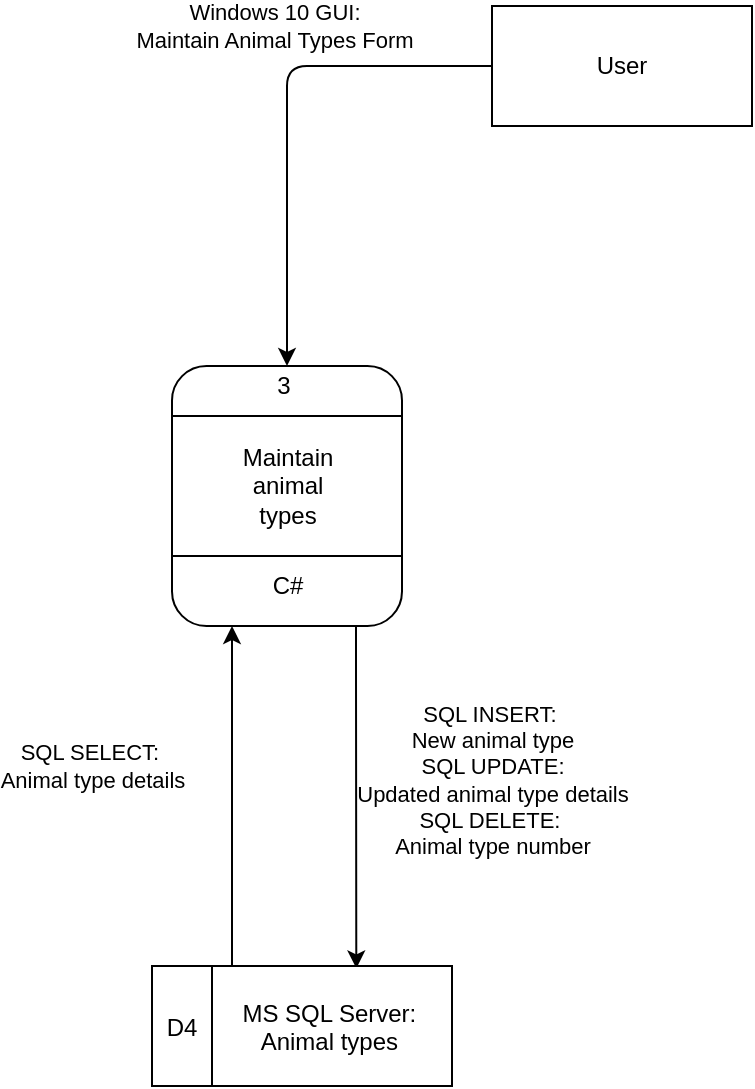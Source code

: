 <mxfile version="15.2.7" type="device"><diagram id="gqVmOBOVHjT_cB8yjF6X" name="Page-1"><mxGraphModel dx="852" dy="494" grid="1" gridSize="10" guides="1" tooltips="1" connect="1" arrows="1" fold="1" page="1" pageScale="1" pageWidth="850" pageHeight="1100" math="0" shadow="0"><root><mxCell id="0"/><mxCell id="1" parent="0"/><mxCell id="BRxEHkWmYVcjf7eQuNj8-1" value="Windows 10 GUI:&lt;br&gt;Maintain Animal Types Form" style="edgeStyle=orthogonalEdgeStyle;rounded=1;orthogonalLoop=1;jettySize=auto;html=1;entryX=0.5;entryY=0;entryDx=0;entryDy=0;" edge="1" parent="1" source="BRxEHkWmYVcjf7eQuNj8-2" target="BRxEHkWmYVcjf7eQuNj8-4"><mxGeometry x="-0.188" y="-21" relative="1" as="geometry"><mxPoint x="14" y="-20" as="offset"/></mxGeometry></mxCell><mxCell id="BRxEHkWmYVcjf7eQuNj8-2" value="User" style="rounded=0;whiteSpace=wrap;html=1;" vertex="1" parent="1"><mxGeometry x="590" y="90" width="130" height="60" as="geometry"/></mxCell><mxCell id="BRxEHkWmYVcjf7eQuNj8-3" value="" style="group" vertex="1" connectable="0" parent="1"><mxGeometry x="430" y="270" width="115" height="130" as="geometry"/></mxCell><mxCell id="BRxEHkWmYVcjf7eQuNj8-4" value="" style="rounded=1;whiteSpace=wrap;html=1;" vertex="1" parent="BRxEHkWmYVcjf7eQuNj8-3"><mxGeometry width="115" height="130" as="geometry"/></mxCell><mxCell id="BRxEHkWmYVcjf7eQuNj8-5" value="" style="line;strokeWidth=1;rotatable=0;dashed=0;labelPosition=right;align=left;verticalAlign=middle;spacingTop=0;spacingLeft=6;points=[];portConstraint=eastwest;" vertex="1" parent="BRxEHkWmYVcjf7eQuNj8-3"><mxGeometry y="20" width="115" height="10" as="geometry"/></mxCell><mxCell id="BRxEHkWmYVcjf7eQuNj8-6" value="3" style="text;html=1;strokeColor=none;fillColor=none;align=center;verticalAlign=middle;whiteSpace=wrap;rounded=0;" vertex="1" parent="BRxEHkWmYVcjf7eQuNj8-3"><mxGeometry x="35.5" width="40" height="20" as="geometry"/></mxCell><mxCell id="BRxEHkWmYVcjf7eQuNj8-7" value="" style="line;strokeWidth=1;rotatable=0;dashed=0;labelPosition=right;align=left;verticalAlign=middle;spacingTop=0;spacingLeft=6;points=[];portConstraint=eastwest;" vertex="1" parent="BRxEHkWmYVcjf7eQuNj8-3"><mxGeometry y="90" width="115" height="10" as="geometry"/></mxCell><mxCell id="BRxEHkWmYVcjf7eQuNj8-8" value="C#" style="text;html=1;strokeColor=none;fillColor=none;align=center;verticalAlign=middle;whiteSpace=wrap;rounded=0;" vertex="1" parent="BRxEHkWmYVcjf7eQuNj8-3"><mxGeometry x="37.5" y="100" width="40" height="20" as="geometry"/></mxCell><mxCell id="BRxEHkWmYVcjf7eQuNj8-9" value="Maintain animal types" style="text;html=1;strokeColor=none;fillColor=none;align=center;verticalAlign=middle;whiteSpace=wrap;rounded=0;" vertex="1" parent="BRxEHkWmYVcjf7eQuNj8-3"><mxGeometry x="37.5" y="50" width="40" height="20" as="geometry"/></mxCell><mxCell id="BRxEHkWmYVcjf7eQuNj8-10" value="SQL SELECT:&amp;nbsp;&lt;br&gt;Animal type details" style="edgeStyle=orthogonalEdgeStyle;rounded=1;orthogonalLoop=1;jettySize=auto;html=1;" edge="1" parent="1" source="BRxEHkWmYVcjf7eQuNj8-13" target="BRxEHkWmYVcjf7eQuNj8-4"><mxGeometry x="0.176" y="70" relative="1" as="geometry"><Array as="points"><mxPoint x="460" y="470"/><mxPoint x="460" y="470"/></Array><mxPoint as="offset"/></mxGeometry></mxCell><mxCell id="BRxEHkWmYVcjf7eQuNj8-11" value="SQL INSERT:&amp;nbsp;&lt;br&gt;New animal type&lt;br&gt;SQL UPDATE:&lt;br&gt;Updated animal type details&lt;br&gt;SQL DELETE:&amp;nbsp;&lt;br&gt;Animal type number" style="edgeStyle=orthogonalEdgeStyle;rounded=1;orthogonalLoop=1;jettySize=auto;html=1;entryX=0.681;entryY=0.02;entryDx=0;entryDy=0;entryPerimeter=0;" edge="1" parent="1" source="BRxEHkWmYVcjf7eQuNj8-4" target="BRxEHkWmYVcjf7eQuNj8-13"><mxGeometry x="-0.099" y="68" relative="1" as="geometry"><Array as="points"><mxPoint x="522" y="420"/><mxPoint x="522" y="420"/></Array><mxPoint as="offset"/></mxGeometry></mxCell><mxCell id="BRxEHkWmYVcjf7eQuNj8-12" value="" style="group" vertex="1" connectable="0" parent="1"><mxGeometry x="420" y="570" width="150" height="60" as="geometry"/></mxCell><mxCell id="BRxEHkWmYVcjf7eQuNj8-13" value="" style="rounded=0;whiteSpace=wrap;html=1;" vertex="1" parent="BRxEHkWmYVcjf7eQuNj8-12"><mxGeometry width="150" height="60" as="geometry"/></mxCell><mxCell id="BRxEHkWmYVcjf7eQuNj8-14" value="                MS SQL Server:&#10;                Animal types" style="shape=partialRectangle;fillColor=none;align=center;verticalAlign=middle;strokeColor=none;spacingLeft=34;rotatable=0;points=[[0,0.5],[1,0.5]];portConstraint=eastwest;dropTarget=0;" vertex="1" parent="BRxEHkWmYVcjf7eQuNj8-12"><mxGeometry width="90" height="60" as="geometry"/></mxCell><mxCell id="BRxEHkWmYVcjf7eQuNj8-15" value="D4" style="shape=partialRectangle;top=0;left=0;bottom=0;fillColor=none;stokeWidth=1;align=center;verticalAlign=middle;spacingLeft=4;spacingRight=4;overflow=hidden;rotatable=0;points=[];portConstraint=eastwest;part=1;" vertex="1" connectable="0" parent="BRxEHkWmYVcjf7eQuNj8-14"><mxGeometry width="30" height="60" as="geometry"/></mxCell></root></mxGraphModel></diagram></mxfile>